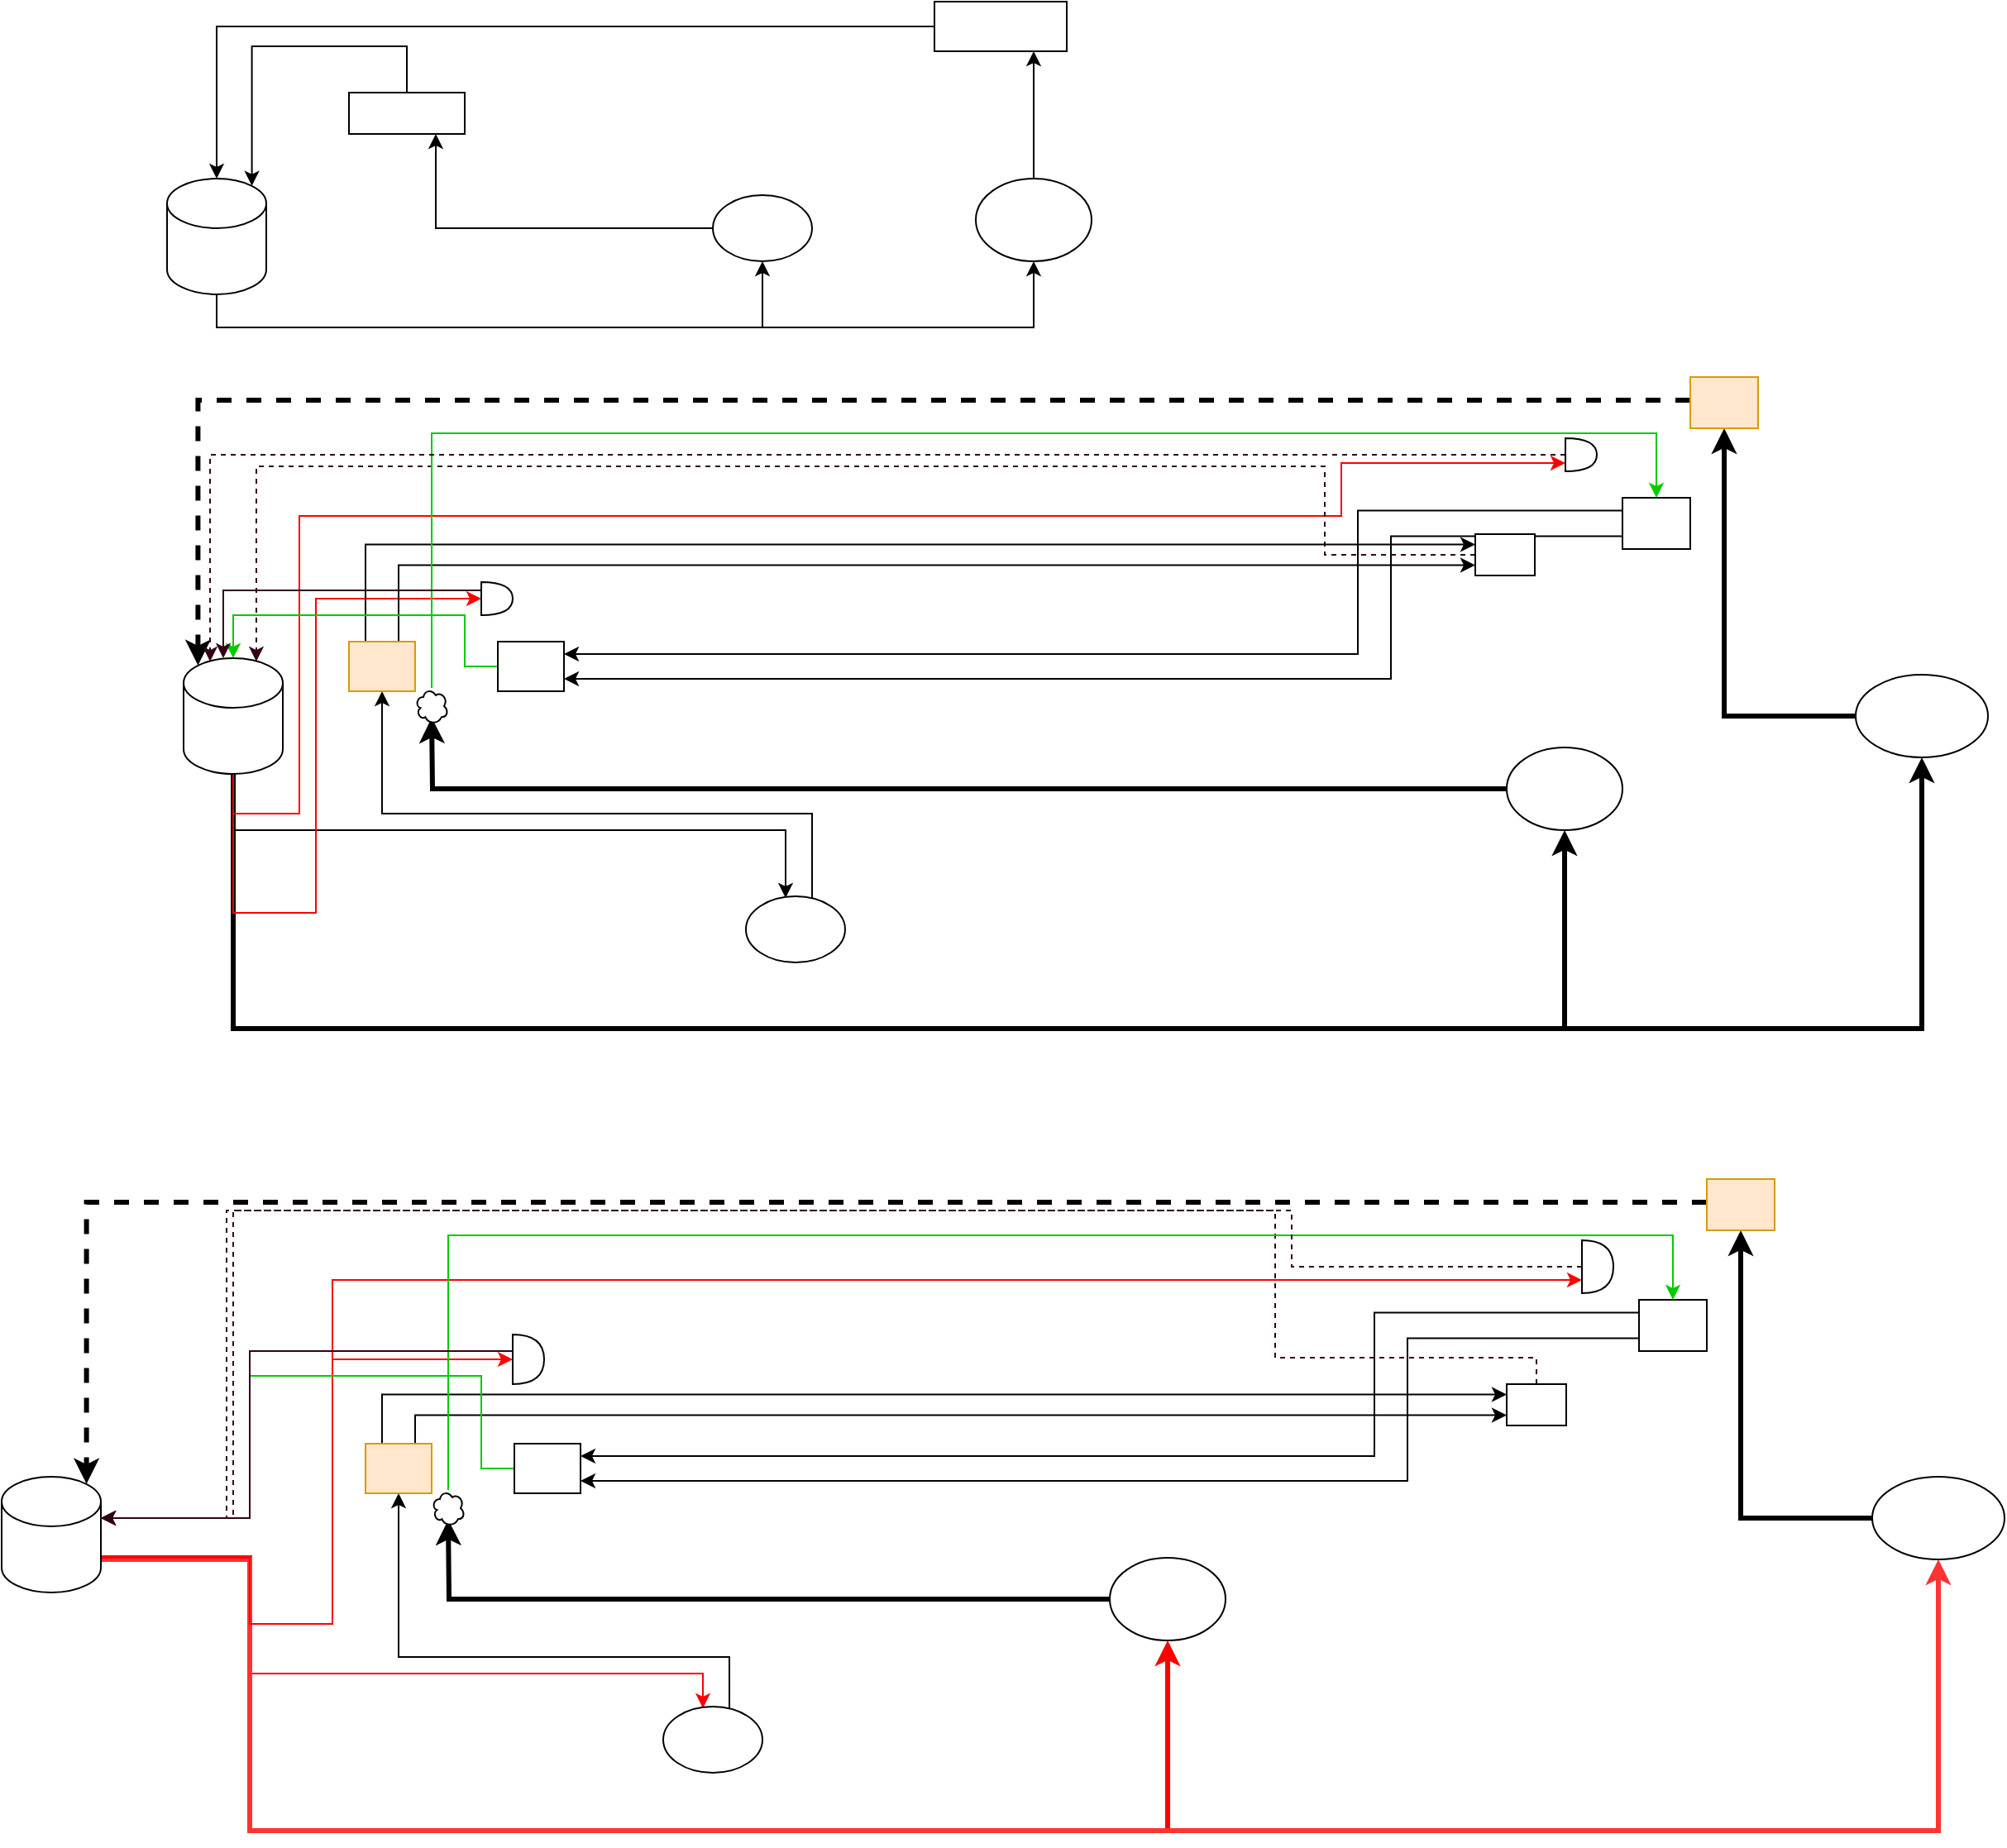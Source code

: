 <mxfile version="14.1.3" type="github">
  <diagram id="N2_5LNJx7TZPs9ssTGrc" name="Page-1">
    <mxGraphModel dx="2272" dy="794" grid="1" gridSize="10" guides="1" tooltips="1" connect="1" arrows="1" fold="1" page="1" pageScale="1" pageWidth="850" pageHeight="1100" math="0" shadow="0">
      <root>
        <mxCell id="0" />
        <mxCell id="1" parent="0" />
        <mxCell id="P4fvbb-0Q0S0f7_MSQyN-11" style="edgeStyle=orthogonalEdgeStyle;rounded=0;orthogonalLoop=1;jettySize=auto;html=1;entryX=0.5;entryY=1;entryDx=0;entryDy=0;" parent="1" source="P4fvbb-0Q0S0f7_MSQyN-1" target="P4fvbb-0Q0S0f7_MSQyN-2" edge="1">
          <mxGeometry relative="1" as="geometry">
            <Array as="points">
              <mxPoint x="60" y="236" />
              <mxPoint x="390" y="236" />
            </Array>
          </mxGeometry>
        </mxCell>
        <mxCell id="P4fvbb-0Q0S0f7_MSQyN-17" style="edgeStyle=orthogonalEdgeStyle;rounded=0;orthogonalLoop=1;jettySize=auto;html=1;entryX=0.5;entryY=1;entryDx=0;entryDy=0;" parent="1" source="P4fvbb-0Q0S0f7_MSQyN-1" target="P4fvbb-0Q0S0f7_MSQyN-3" edge="1">
          <mxGeometry relative="1" as="geometry">
            <mxPoint x="670" y="306" as="targetPoint" />
            <Array as="points">
              <mxPoint x="60" y="236" />
              <mxPoint x="554" y="236" />
            </Array>
          </mxGeometry>
        </mxCell>
        <mxCell id="P4fvbb-0Q0S0f7_MSQyN-1" value="" style="shape=cylinder3;whiteSpace=wrap;html=1;boundedLbl=1;backgroundOutline=1;size=15;" parent="1" vertex="1">
          <mxGeometry x="30" y="146" width="60" height="70" as="geometry" />
        </mxCell>
        <mxCell id="P4fvbb-0Q0S0f7_MSQyN-7" style="edgeStyle=orthogonalEdgeStyle;rounded=0;orthogonalLoop=1;jettySize=auto;html=1;entryX=0.75;entryY=1;entryDx=0;entryDy=0;" parent="1" source="P4fvbb-0Q0S0f7_MSQyN-2" target="P4fvbb-0Q0S0f7_MSQyN-5" edge="1">
          <mxGeometry relative="1" as="geometry">
            <mxPoint x="200" y="46" as="targetPoint" />
          </mxGeometry>
        </mxCell>
        <mxCell id="P4fvbb-0Q0S0f7_MSQyN-2" value="" style="ellipse;whiteSpace=wrap;html=1;" parent="1" vertex="1">
          <mxGeometry x="360" y="156" width="60" height="40" as="geometry" />
        </mxCell>
        <mxCell id="P4fvbb-0Q0S0f7_MSQyN-16" style="edgeStyle=orthogonalEdgeStyle;rounded=0;orthogonalLoop=1;jettySize=auto;html=1;entryX=0.75;entryY=1;entryDx=0;entryDy=0;" parent="1" source="P4fvbb-0Q0S0f7_MSQyN-3" target="P4fvbb-0Q0S0f7_MSQyN-6" edge="1">
          <mxGeometry relative="1" as="geometry" />
        </mxCell>
        <mxCell id="P4fvbb-0Q0S0f7_MSQyN-3" value="" style="ellipse;whiteSpace=wrap;html=1;" parent="1" vertex="1">
          <mxGeometry x="519" y="146" width="70" height="50" as="geometry" />
        </mxCell>
        <mxCell id="P4fvbb-0Q0S0f7_MSQyN-14" style="edgeStyle=orthogonalEdgeStyle;rounded=0;orthogonalLoop=1;jettySize=auto;html=1;entryX=0.855;entryY=0;entryDx=0;entryDy=4.35;entryPerimeter=0;" parent="1" source="P4fvbb-0Q0S0f7_MSQyN-5" target="P4fvbb-0Q0S0f7_MSQyN-1" edge="1">
          <mxGeometry relative="1" as="geometry">
            <mxPoint x="120" y="146" as="targetPoint" />
            <Array as="points">
              <mxPoint x="175" y="66" />
              <mxPoint x="81" y="66" />
            </Array>
          </mxGeometry>
        </mxCell>
        <mxCell id="P4fvbb-0Q0S0f7_MSQyN-5" value="" style="rounded=0;whiteSpace=wrap;html=1;" parent="1" vertex="1">
          <mxGeometry x="140" y="94" width="70" height="25" as="geometry" />
        </mxCell>
        <mxCell id="P4fvbb-0Q0S0f7_MSQyN-15" style="edgeStyle=orthogonalEdgeStyle;rounded=0;orthogonalLoop=1;jettySize=auto;html=1;entryX=0.5;entryY=0;entryDx=0;entryDy=0;entryPerimeter=0;" parent="1" source="P4fvbb-0Q0S0f7_MSQyN-6" target="P4fvbb-0Q0S0f7_MSQyN-1" edge="1">
          <mxGeometry relative="1" as="geometry" />
        </mxCell>
        <mxCell id="P4fvbb-0Q0S0f7_MSQyN-6" value="" style="rounded=0;whiteSpace=wrap;html=1;" parent="1" vertex="1">
          <mxGeometry x="494" y="39" width="80" height="30" as="geometry" />
        </mxCell>
        <mxCell id="P4fvbb-0Q0S0f7_MSQyN-18" style="edgeStyle=orthogonalEdgeStyle;rounded=0;orthogonalLoop=1;jettySize=auto;html=1;entryX=0.4;entryY=0.025;entryDx=0;entryDy=0;entryPerimeter=0;" parent="1" source="P4fvbb-0Q0S0f7_MSQyN-20" target="P4fvbb-0Q0S0f7_MSQyN-22" edge="1">
          <mxGeometry relative="1" as="geometry">
            <Array as="points">
              <mxPoint x="70" y="540" />
              <mxPoint x="404" y="540" />
            </Array>
          </mxGeometry>
        </mxCell>
        <mxCell id="P4fvbb-0Q0S0f7_MSQyN-19" style="edgeStyle=orthogonalEdgeStyle;rounded=0;orthogonalLoop=1;jettySize=auto;html=1;entryX=0.5;entryY=1;entryDx=0;entryDy=0;strokeWidth=3;" parent="1" source="P4fvbb-0Q0S0f7_MSQyN-20" target="P4fvbb-0Q0S0f7_MSQyN-24" edge="1">
          <mxGeometry relative="1" as="geometry">
            <mxPoint x="680" y="606" as="targetPoint" />
            <Array as="points">
              <mxPoint x="70" y="660" />
              <mxPoint x="875" y="660" />
            </Array>
          </mxGeometry>
        </mxCell>
        <mxCell id="P4fvbb-0Q0S0f7_MSQyN-48" style="edgeStyle=orthogonalEdgeStyle;rounded=0;orthogonalLoop=1;jettySize=auto;html=1;entryX=0.5;entryY=1;entryDx=0;entryDy=0;strokeWidth=3;" parent="1" source="P4fvbb-0Q0S0f7_MSQyN-20" target="P4fvbb-0Q0S0f7_MSQyN-47" edge="1">
          <mxGeometry relative="1" as="geometry">
            <Array as="points">
              <mxPoint x="70" y="660" />
              <mxPoint x="1091" y="660" />
            </Array>
          </mxGeometry>
        </mxCell>
        <mxCell id="P4fvbb-0Q0S0f7_MSQyN-78" style="edgeStyle=orthogonalEdgeStyle;rounded=0;orthogonalLoop=1;jettySize=auto;html=1;entryX=0;entryY=0.5;entryDx=0;entryDy=0;entryPerimeter=0;strokeWidth=1;strokeColor=#FF0000;" parent="1" source="P4fvbb-0Q0S0f7_MSQyN-20" target="P4fvbb-0Q0S0f7_MSQyN-75" edge="1">
          <mxGeometry relative="1" as="geometry">
            <Array as="points">
              <mxPoint x="70" y="590" />
              <mxPoint x="120" y="590" />
              <mxPoint x="120" y="400" />
            </Array>
          </mxGeometry>
        </mxCell>
        <mxCell id="P4fvbb-0Q0S0f7_MSQyN-79" style="edgeStyle=orthogonalEdgeStyle;rounded=0;orthogonalLoop=1;jettySize=auto;html=1;entryX=0;entryY=0.75;entryDx=0;entryDy=0;entryPerimeter=0;startSize=6;endSize=6;strokeColor=#FF0000;strokeWidth=1;" parent="1" source="P4fvbb-0Q0S0f7_MSQyN-20" target="P4fvbb-0Q0S0f7_MSQyN-71" edge="1">
          <mxGeometry relative="1" as="geometry">
            <Array as="points">
              <mxPoint x="70" y="530" />
              <mxPoint x="110" y="530" />
              <mxPoint x="110" y="350" />
              <mxPoint x="740" y="350" />
              <mxPoint x="740" y="318" />
            </Array>
          </mxGeometry>
        </mxCell>
        <mxCell id="P4fvbb-0Q0S0f7_MSQyN-20" value="" style="shape=cylinder3;whiteSpace=wrap;html=1;boundedLbl=1;backgroundOutline=1;size=15;" parent="1" vertex="1">
          <mxGeometry x="40" y="436" width="60" height="70" as="geometry" />
        </mxCell>
        <mxCell id="P4fvbb-0Q0S0f7_MSQyN-21" style="edgeStyle=orthogonalEdgeStyle;rounded=0;orthogonalLoop=1;jettySize=auto;html=1;entryX=0.5;entryY=1;entryDx=0;entryDy=0;exitX=0.667;exitY=0.025;exitDx=0;exitDy=0;exitPerimeter=0;" parent="1" source="P4fvbb-0Q0S0f7_MSQyN-22" target="P4fvbb-0Q0S0f7_MSQyN-26" edge="1">
          <mxGeometry relative="1" as="geometry">
            <mxPoint x="160" y="460" as="targetPoint" />
            <mxPoint x="360" y="540" as="sourcePoint" />
            <Array as="points">
              <mxPoint x="420" y="530" />
              <mxPoint x="160" y="530" />
            </Array>
          </mxGeometry>
        </mxCell>
        <mxCell id="P4fvbb-0Q0S0f7_MSQyN-22" value="" style="ellipse;whiteSpace=wrap;html=1;" parent="1" vertex="1">
          <mxGeometry x="380" y="580" width="60" height="40" as="geometry" />
        </mxCell>
        <mxCell id="P4fvbb-0Q0S0f7_MSQyN-68" style="edgeStyle=orthogonalEdgeStyle;rounded=0;orthogonalLoop=1;jettySize=auto;html=1;strokeWidth=3;" parent="1" source="P4fvbb-0Q0S0f7_MSQyN-24" edge="1">
          <mxGeometry relative="1" as="geometry">
            <mxPoint x="190" y="472" as="targetPoint" />
          </mxGeometry>
        </mxCell>
        <mxCell id="P4fvbb-0Q0S0f7_MSQyN-24" value="" style="ellipse;whiteSpace=wrap;html=1;" parent="1" vertex="1">
          <mxGeometry x="840" y="490" width="70" height="50" as="geometry" />
        </mxCell>
        <mxCell id="P4fvbb-0Q0S0f7_MSQyN-55" style="edgeStyle=orthogonalEdgeStyle;rounded=0;orthogonalLoop=1;jettySize=auto;html=1;exitX=0.75;exitY=0;exitDx=0;exitDy=0;entryX=0;entryY=0.75;entryDx=0;entryDy=0;" parent="1" source="P4fvbb-0Q0S0f7_MSQyN-26" target="P4fvbb-0Q0S0f7_MSQyN-53" edge="1">
          <mxGeometry relative="1" as="geometry">
            <Array as="points">
              <mxPoint x="170" y="380" />
            </Array>
          </mxGeometry>
        </mxCell>
        <mxCell id="P4fvbb-0Q0S0f7_MSQyN-56" style="edgeStyle=orthogonalEdgeStyle;rounded=0;orthogonalLoop=1;jettySize=auto;html=1;exitX=0.25;exitY=0;exitDx=0;exitDy=0;entryX=0;entryY=0.25;entryDx=0;entryDy=0;" parent="1" source="P4fvbb-0Q0S0f7_MSQyN-26" target="P4fvbb-0Q0S0f7_MSQyN-53" edge="1">
          <mxGeometry relative="1" as="geometry" />
        </mxCell>
        <mxCell id="P4fvbb-0Q0S0f7_MSQyN-26" value="" style="rounded=0;whiteSpace=wrap;html=1;fillColor=#ffe6cc;strokeColor=#d79b00;" parent="1" vertex="1">
          <mxGeometry x="140" y="426" width="40" height="30" as="geometry" />
        </mxCell>
        <mxCell id="P4fvbb-0Q0S0f7_MSQyN-63" style="edgeStyle=orthogonalEdgeStyle;rounded=0;orthogonalLoop=1;jettySize=auto;html=1;exitX=0;exitY=0.25;exitDx=0;exitDy=0;entryX=1;entryY=0.25;entryDx=0;entryDy=0;" parent="1" source="P4fvbb-0Q0S0f7_MSQyN-28" target="P4fvbb-0Q0S0f7_MSQyN-54" edge="1">
          <mxGeometry relative="1" as="geometry">
            <Array as="points">
              <mxPoint x="750" y="347" />
              <mxPoint x="750" y="434" />
            </Array>
          </mxGeometry>
        </mxCell>
        <mxCell id="P4fvbb-0Q0S0f7_MSQyN-64" style="edgeStyle=orthogonalEdgeStyle;rounded=0;orthogonalLoop=1;jettySize=auto;html=1;exitX=0;exitY=0.75;exitDx=0;exitDy=0;entryX=1;entryY=0.75;entryDx=0;entryDy=0;" parent="1" source="P4fvbb-0Q0S0f7_MSQyN-28" target="P4fvbb-0Q0S0f7_MSQyN-54" edge="1">
          <mxGeometry relative="1" as="geometry">
            <Array as="points">
              <mxPoint x="770" y="362" />
              <mxPoint x="770" y="449" />
            </Array>
          </mxGeometry>
        </mxCell>
        <mxCell id="P4fvbb-0Q0S0f7_MSQyN-28" value="" style="rounded=0;whiteSpace=wrap;html=1;" parent="1" vertex="1">
          <mxGeometry x="910" y="339" width="41" height="31" as="geometry" />
        </mxCell>
        <mxCell id="P4fvbb-0Q0S0f7_MSQyN-51" style="edgeStyle=orthogonalEdgeStyle;rounded=0;orthogonalLoop=1;jettySize=auto;html=1;entryX=0.5;entryY=1;entryDx=0;entryDy=0;strokeWidth=3;" parent="1" source="P4fvbb-0Q0S0f7_MSQyN-47" target="P4fvbb-0Q0S0f7_MSQyN-50" edge="1">
          <mxGeometry relative="1" as="geometry" />
        </mxCell>
        <mxCell id="P4fvbb-0Q0S0f7_MSQyN-47" value="" style="ellipse;whiteSpace=wrap;html=1;" parent="1" vertex="1">
          <mxGeometry x="1051" y="446" width="80" height="50" as="geometry" />
        </mxCell>
        <mxCell id="P4fvbb-0Q0S0f7_MSQyN-52" style="edgeStyle=orthogonalEdgeStyle;rounded=0;orthogonalLoop=1;jettySize=auto;html=1;entryX=0.145;entryY=0;entryDx=0;entryDy=4.35;entryPerimeter=0;strokeWidth=3;dashed=1;" parent="1" source="P4fvbb-0Q0S0f7_MSQyN-50" target="P4fvbb-0Q0S0f7_MSQyN-20" edge="1">
          <mxGeometry relative="1" as="geometry">
            <Array as="points">
              <mxPoint x="651" y="280" />
              <mxPoint x="49" y="280" />
            </Array>
          </mxGeometry>
        </mxCell>
        <mxCell id="P4fvbb-0Q0S0f7_MSQyN-50" value="" style="rounded=0;whiteSpace=wrap;html=1;fillColor=#ffe6cc;strokeColor=#d79b00;" parent="1" vertex="1">
          <mxGeometry x="951" y="266" width="41" height="31" as="geometry" />
        </mxCell>
        <mxCell id="P4fvbb-0Q0S0f7_MSQyN-85" style="edgeStyle=orthogonalEdgeStyle;rounded=0;orthogonalLoop=1;jettySize=auto;html=1;startSize=6;endSize=6;strokeColor=#33001A;strokeWidth=1;entryX=0.733;entryY=0.029;entryDx=0;entryDy=0;entryPerimeter=0;dashed=1;" parent="1" source="P4fvbb-0Q0S0f7_MSQyN-53" target="P4fvbb-0Q0S0f7_MSQyN-20" edge="1">
          <mxGeometry relative="1" as="geometry">
            <mxPoint x="678" y="320" as="targetPoint" />
            <Array as="points">
              <mxPoint x="730" y="374" />
              <mxPoint x="730" y="320" />
              <mxPoint x="84" y="320" />
            </Array>
          </mxGeometry>
        </mxCell>
        <mxCell id="P4fvbb-0Q0S0f7_MSQyN-53" value="" style="rounded=0;whiteSpace=wrap;html=1;" parent="1" vertex="1">
          <mxGeometry x="821" y="361" width="36" height="25" as="geometry" />
        </mxCell>
        <mxCell id="P4fvbb-0Q0S0f7_MSQyN-65" style="edgeStyle=orthogonalEdgeStyle;rounded=0;orthogonalLoop=1;jettySize=auto;html=1;entryX=0.5;entryY=0;entryDx=0;entryDy=0;entryPerimeter=0;fillColor=#f8cecc;exitX=0;exitY=0.5;exitDx=0;exitDy=0;strokeColor=#00CC00;" parent="1" source="P4fvbb-0Q0S0f7_MSQyN-54" target="P4fvbb-0Q0S0f7_MSQyN-20" edge="1">
          <mxGeometry relative="1" as="geometry">
            <mxPoint x="70" y="310" as="targetPoint" />
            <Array as="points">
              <mxPoint x="210" y="441" />
              <mxPoint x="210" y="410" />
              <mxPoint x="70" y="410" />
            </Array>
          </mxGeometry>
        </mxCell>
        <mxCell id="P4fvbb-0Q0S0f7_MSQyN-54" value="" style="rounded=0;whiteSpace=wrap;html=1;" parent="1" vertex="1">
          <mxGeometry x="230" y="426" width="40" height="30" as="geometry" />
        </mxCell>
        <mxCell id="P4fvbb-0Q0S0f7_MSQyN-69" style="edgeStyle=orthogonalEdgeStyle;rounded=0;orthogonalLoop=1;jettySize=auto;html=1;entryX=0.5;entryY=0;entryDx=0;entryDy=0;strokeColor=#00CC00;" parent="1" source="P4fvbb-0Q0S0f7_MSQyN-67" target="P4fvbb-0Q0S0f7_MSQyN-28" edge="1">
          <mxGeometry relative="1" as="geometry">
            <Array as="points">
              <mxPoint x="190" y="300" />
              <mxPoint x="931" y="300" />
            </Array>
          </mxGeometry>
        </mxCell>
        <mxCell id="P4fvbb-0Q0S0f7_MSQyN-67" value="" style="ellipse;shape=cloud;whiteSpace=wrap;html=1;" parent="1" vertex="1">
          <mxGeometry x="180" y="454" width="20" height="22" as="geometry" />
        </mxCell>
        <mxCell id="P4fvbb-0Q0S0f7_MSQyN-81" style="edgeStyle=orthogonalEdgeStyle;rounded=0;orthogonalLoop=1;jettySize=auto;html=1;entryX=0.267;entryY=0.029;entryDx=0;entryDy=0;entryPerimeter=0;startSize=6;endSize=6;strokeWidth=1;strokeColor=#33001A;dashed=1;" parent="1" source="P4fvbb-0Q0S0f7_MSQyN-71" target="P4fvbb-0Q0S0f7_MSQyN-20" edge="1">
          <mxGeometry relative="1" as="geometry">
            <Array as="points">
              <mxPoint x="56" y="313" />
            </Array>
          </mxGeometry>
        </mxCell>
        <mxCell id="P4fvbb-0Q0S0f7_MSQyN-71" value="" style="shape=or;whiteSpace=wrap;html=1;" parent="1" vertex="1">
          <mxGeometry x="875.5" y="303" width="19" height="20" as="geometry" />
        </mxCell>
        <mxCell id="P4fvbb-0Q0S0f7_MSQyN-76" style="edgeStyle=orthogonalEdgeStyle;rounded=0;orthogonalLoop=1;jettySize=auto;html=1;entryX=0.4;entryY=0;entryDx=0;entryDy=0;entryPerimeter=0;strokeWidth=1;exitX=0;exitY=0.25;exitDx=0;exitDy=0;exitPerimeter=0;strokeColor=#33001A;endSize=6;startSize=6;" parent="1" source="P4fvbb-0Q0S0f7_MSQyN-75" target="P4fvbb-0Q0S0f7_MSQyN-20" edge="1">
          <mxGeometry relative="1" as="geometry" />
        </mxCell>
        <mxCell id="P4fvbb-0Q0S0f7_MSQyN-75" value="" style="shape=or;whiteSpace=wrap;html=1;" parent="1" vertex="1">
          <mxGeometry x="220" y="390" width="19" height="20" as="geometry" />
        </mxCell>
        <mxCell id="8S70c56ZdYocHtzU-yKK-1" style="edgeStyle=orthogonalEdgeStyle;rounded=0;orthogonalLoop=1;jettySize=auto;html=1;entryX=0.4;entryY=0.025;entryDx=0;entryDy=0;entryPerimeter=0;strokeColor=#FF0000;" edge="1" parent="1" source="8S70c56ZdYocHtzU-yKK-6" target="8S70c56ZdYocHtzU-yKK-8">
          <mxGeometry relative="1" as="geometry">
            <Array as="points">
              <mxPoint x="80" y="980" />
              <mxPoint x="80" y="1050" />
              <mxPoint x="354" y="1050" />
            </Array>
          </mxGeometry>
        </mxCell>
        <mxCell id="8S70c56ZdYocHtzU-yKK-2" style="edgeStyle=orthogonalEdgeStyle;rounded=0;orthogonalLoop=1;jettySize=auto;html=1;entryX=0.5;entryY=1;entryDx=0;entryDy=0;strokeWidth=3;strokeColor=#FF0000;" edge="1" parent="1" source="8S70c56ZdYocHtzU-yKK-6" target="8S70c56ZdYocHtzU-yKK-10">
          <mxGeometry relative="1" as="geometry">
            <mxPoint x="690" y="1091" as="targetPoint" />
            <Array as="points">
              <mxPoint x="80" y="980" />
              <mxPoint x="80" y="1145" />
              <mxPoint x="635" y="1145" />
            </Array>
          </mxGeometry>
        </mxCell>
        <mxCell id="8S70c56ZdYocHtzU-yKK-3" style="edgeStyle=orthogonalEdgeStyle;rounded=0;orthogonalLoop=1;jettySize=auto;html=1;entryX=0.5;entryY=1;entryDx=0;entryDy=0;strokeWidth=3;fillColor=#f8cecc;strokeColor=#FF3333;" edge="1" parent="1" source="8S70c56ZdYocHtzU-yKK-6" target="8S70c56ZdYocHtzU-yKK-18">
          <mxGeometry relative="1" as="geometry">
            <Array as="points">
              <mxPoint x="80" y="981" />
              <mxPoint x="80" y="1145" />
              <mxPoint x="1101" y="1145" />
            </Array>
          </mxGeometry>
        </mxCell>
        <mxCell id="8S70c56ZdYocHtzU-yKK-4" style="edgeStyle=orthogonalEdgeStyle;rounded=0;orthogonalLoop=1;jettySize=auto;html=1;entryX=0;entryY=0.5;entryDx=0;entryDy=0;entryPerimeter=0;strokeWidth=1;strokeColor=#FF0000;" edge="1" parent="1" source="8S70c56ZdYocHtzU-yKK-6" target="8S70c56ZdYocHtzU-yKK-30">
          <mxGeometry relative="1" as="geometry">
            <Array as="points">
              <mxPoint x="80" y="980" />
              <mxPoint x="80" y="1020" />
              <mxPoint x="130" y="1020" />
              <mxPoint x="130" y="860" />
            </Array>
          </mxGeometry>
        </mxCell>
        <mxCell id="8S70c56ZdYocHtzU-yKK-5" style="edgeStyle=orthogonalEdgeStyle;rounded=0;orthogonalLoop=1;jettySize=auto;html=1;entryX=0;entryY=0.75;entryDx=0;entryDy=0;entryPerimeter=0;startSize=6;endSize=6;strokeColor=#FF0000;strokeWidth=1;" edge="1" parent="1" source="8S70c56ZdYocHtzU-yKK-6" target="8S70c56ZdYocHtzU-yKK-28">
          <mxGeometry relative="1" as="geometry">
            <Array as="points">
              <mxPoint x="80" y="980" />
              <mxPoint x="80" y="1020" />
              <mxPoint x="130" y="1020" />
              <mxPoint x="130" y="812" />
            </Array>
          </mxGeometry>
        </mxCell>
        <mxCell id="8S70c56ZdYocHtzU-yKK-6" value="" style="shape=cylinder3;whiteSpace=wrap;html=1;boundedLbl=1;backgroundOutline=1;size=15;" vertex="1" parent="1">
          <mxGeometry x="-70" y="931" width="60" height="70" as="geometry" />
        </mxCell>
        <mxCell id="8S70c56ZdYocHtzU-yKK-7" style="edgeStyle=orthogonalEdgeStyle;rounded=0;orthogonalLoop=1;jettySize=auto;html=1;entryX=0.5;entryY=1;entryDx=0;entryDy=0;exitX=0.667;exitY=0.025;exitDx=0;exitDy=0;exitPerimeter=0;" edge="1" parent="1" source="8S70c56ZdYocHtzU-yKK-8" target="8S70c56ZdYocHtzU-yKK-13">
          <mxGeometry relative="1" as="geometry">
            <mxPoint x="170" y="945" as="targetPoint" />
            <mxPoint x="370" y="1025" as="sourcePoint" />
            <Array as="points">
              <mxPoint x="370" y="1040" />
              <mxPoint x="170" y="1040" />
            </Array>
          </mxGeometry>
        </mxCell>
        <mxCell id="8S70c56ZdYocHtzU-yKK-8" value="" style="ellipse;whiteSpace=wrap;html=1;" vertex="1" parent="1">
          <mxGeometry x="330" y="1070" width="60" height="40" as="geometry" />
        </mxCell>
        <mxCell id="8S70c56ZdYocHtzU-yKK-9" style="edgeStyle=orthogonalEdgeStyle;rounded=0;orthogonalLoop=1;jettySize=auto;html=1;strokeWidth=3;" edge="1" parent="1" source="8S70c56ZdYocHtzU-yKK-10">
          <mxGeometry relative="1" as="geometry">
            <mxPoint x="200" y="957" as="targetPoint" />
          </mxGeometry>
        </mxCell>
        <mxCell id="8S70c56ZdYocHtzU-yKK-10" value="" style="ellipse;whiteSpace=wrap;html=1;" vertex="1" parent="1">
          <mxGeometry x="600" y="980" width="70" height="50" as="geometry" />
        </mxCell>
        <mxCell id="8S70c56ZdYocHtzU-yKK-11" style="edgeStyle=orthogonalEdgeStyle;rounded=0;orthogonalLoop=1;jettySize=auto;html=1;exitX=0.75;exitY=0;exitDx=0;exitDy=0;entryX=0;entryY=0.75;entryDx=0;entryDy=0;" edge="1" parent="1" source="8S70c56ZdYocHtzU-yKK-13" target="8S70c56ZdYocHtzU-yKK-22">
          <mxGeometry relative="1" as="geometry">
            <Array as="points">
              <mxPoint x="180" y="894" />
            </Array>
          </mxGeometry>
        </mxCell>
        <mxCell id="8S70c56ZdYocHtzU-yKK-12" style="edgeStyle=orthogonalEdgeStyle;rounded=0;orthogonalLoop=1;jettySize=auto;html=1;exitX=0.25;exitY=0;exitDx=0;exitDy=0;entryX=0;entryY=0.25;entryDx=0;entryDy=0;" edge="1" parent="1" source="8S70c56ZdYocHtzU-yKK-13" target="8S70c56ZdYocHtzU-yKK-22">
          <mxGeometry relative="1" as="geometry" />
        </mxCell>
        <mxCell id="8S70c56ZdYocHtzU-yKK-13" value="" style="rounded=0;whiteSpace=wrap;html=1;fillColor=#ffe6cc;strokeColor=#d79b00;" vertex="1" parent="1">
          <mxGeometry x="150" y="911" width="40" height="30" as="geometry" />
        </mxCell>
        <mxCell id="8S70c56ZdYocHtzU-yKK-14" style="edgeStyle=orthogonalEdgeStyle;rounded=0;orthogonalLoop=1;jettySize=auto;html=1;exitX=0;exitY=0.25;exitDx=0;exitDy=0;entryX=1;entryY=0.25;entryDx=0;entryDy=0;" edge="1" parent="1" source="8S70c56ZdYocHtzU-yKK-16" target="8S70c56ZdYocHtzU-yKK-24">
          <mxGeometry relative="1" as="geometry">
            <Array as="points">
              <mxPoint x="760" y="832" />
              <mxPoint x="760" y="919" />
            </Array>
          </mxGeometry>
        </mxCell>
        <mxCell id="8S70c56ZdYocHtzU-yKK-15" style="edgeStyle=orthogonalEdgeStyle;rounded=0;orthogonalLoop=1;jettySize=auto;html=1;exitX=0;exitY=0.75;exitDx=0;exitDy=0;entryX=1;entryY=0.75;entryDx=0;entryDy=0;" edge="1" parent="1" source="8S70c56ZdYocHtzU-yKK-16" target="8S70c56ZdYocHtzU-yKK-24">
          <mxGeometry relative="1" as="geometry">
            <Array as="points">
              <mxPoint x="780" y="847" />
              <mxPoint x="780" y="934" />
            </Array>
          </mxGeometry>
        </mxCell>
        <mxCell id="8S70c56ZdYocHtzU-yKK-16" value="" style="rounded=0;whiteSpace=wrap;html=1;" vertex="1" parent="1">
          <mxGeometry x="920" y="824" width="41" height="31" as="geometry" />
        </mxCell>
        <mxCell id="8S70c56ZdYocHtzU-yKK-17" style="edgeStyle=orthogonalEdgeStyle;rounded=0;orthogonalLoop=1;jettySize=auto;html=1;entryX=0.5;entryY=1;entryDx=0;entryDy=0;strokeWidth=3;" edge="1" parent="1" source="8S70c56ZdYocHtzU-yKK-18" target="8S70c56ZdYocHtzU-yKK-20">
          <mxGeometry relative="1" as="geometry" />
        </mxCell>
        <mxCell id="8S70c56ZdYocHtzU-yKK-18" value="" style="ellipse;whiteSpace=wrap;html=1;" vertex="1" parent="1">
          <mxGeometry x="1061" y="931" width="80" height="50" as="geometry" />
        </mxCell>
        <mxCell id="8S70c56ZdYocHtzU-yKK-19" style="edgeStyle=orthogonalEdgeStyle;rounded=0;orthogonalLoop=1;jettySize=auto;html=1;entryX=0.855;entryY=0;entryDx=0;entryDy=4.35;entryPerimeter=0;strokeWidth=3;dashed=1;" edge="1" parent="1" source="8S70c56ZdYocHtzU-yKK-20" target="8S70c56ZdYocHtzU-yKK-6">
          <mxGeometry relative="1" as="geometry">
            <Array as="points">
              <mxPoint x="-19" y="765" />
            </Array>
          </mxGeometry>
        </mxCell>
        <mxCell id="8S70c56ZdYocHtzU-yKK-20" value="" style="rounded=0;whiteSpace=wrap;html=1;fillColor=#ffe6cc;strokeColor=#d79b00;" vertex="1" parent="1">
          <mxGeometry x="961" y="751" width="41" height="31" as="geometry" />
        </mxCell>
        <mxCell id="8S70c56ZdYocHtzU-yKK-21" style="edgeStyle=orthogonalEdgeStyle;rounded=0;orthogonalLoop=1;jettySize=auto;html=1;startSize=6;endSize=6;strokeColor=#33001A;strokeWidth=1;entryX=1;entryY=0;entryDx=0;entryDy=25;entryPerimeter=0;dashed=1;" edge="1" parent="1" source="8S70c56ZdYocHtzU-yKK-22" target="8S70c56ZdYocHtzU-yKK-6">
          <mxGeometry relative="1" as="geometry">
            <mxPoint x="688" y="805" as="targetPoint" />
            <Array as="points">
              <mxPoint x="858" y="859" />
              <mxPoint x="700" y="859" />
              <mxPoint x="700" y="770" />
              <mxPoint x="70" y="770" />
              <mxPoint x="70" y="956" />
            </Array>
          </mxGeometry>
        </mxCell>
        <mxCell id="8S70c56ZdYocHtzU-yKK-22" value="" style="rounded=0;whiteSpace=wrap;html=1;" vertex="1" parent="1">
          <mxGeometry x="840" y="875" width="36" height="25" as="geometry" />
        </mxCell>
        <mxCell id="8S70c56ZdYocHtzU-yKK-23" style="edgeStyle=orthogonalEdgeStyle;rounded=0;orthogonalLoop=1;jettySize=auto;html=1;entryX=1;entryY=0;entryDx=0;entryDy=25;entryPerimeter=0;fillColor=#f8cecc;exitX=0;exitY=0.5;exitDx=0;exitDy=0;strokeColor=#00CC00;" edge="1" parent="1" source="8S70c56ZdYocHtzU-yKK-24" target="8S70c56ZdYocHtzU-yKK-6">
          <mxGeometry relative="1" as="geometry">
            <mxPoint x="80" y="795" as="targetPoint" />
            <Array as="points">
              <mxPoint x="220" y="926" />
              <mxPoint x="220" y="870" />
              <mxPoint x="80" y="870" />
              <mxPoint x="80" y="956" />
            </Array>
          </mxGeometry>
        </mxCell>
        <mxCell id="8S70c56ZdYocHtzU-yKK-24" value="" style="rounded=0;whiteSpace=wrap;html=1;" vertex="1" parent="1">
          <mxGeometry x="240" y="911" width="40" height="30" as="geometry" />
        </mxCell>
        <mxCell id="8S70c56ZdYocHtzU-yKK-25" style="edgeStyle=orthogonalEdgeStyle;rounded=0;orthogonalLoop=1;jettySize=auto;html=1;entryX=0.5;entryY=0;entryDx=0;entryDy=0;strokeColor=#00CC00;" edge="1" parent="1" source="8S70c56ZdYocHtzU-yKK-26" target="8S70c56ZdYocHtzU-yKK-16">
          <mxGeometry relative="1" as="geometry">
            <Array as="points">
              <mxPoint x="200" y="785" />
              <mxPoint x="941" y="785" />
            </Array>
          </mxGeometry>
        </mxCell>
        <mxCell id="8S70c56ZdYocHtzU-yKK-26" value="" style="ellipse;shape=cloud;whiteSpace=wrap;html=1;" vertex="1" parent="1">
          <mxGeometry x="190" y="939" width="20" height="22" as="geometry" />
        </mxCell>
        <mxCell id="8S70c56ZdYocHtzU-yKK-27" style="edgeStyle=orthogonalEdgeStyle;rounded=0;orthogonalLoop=1;jettySize=auto;html=1;entryX=1;entryY=0;entryDx=0;entryDy=25;entryPerimeter=0;startSize=6;endSize=6;strokeWidth=1;strokeColor=#33001A;dashed=1;" edge="1" parent="1" source="8S70c56ZdYocHtzU-yKK-28" target="8S70c56ZdYocHtzU-yKK-6">
          <mxGeometry relative="1" as="geometry">
            <Array as="points">
              <mxPoint x="710" y="804" />
              <mxPoint x="710" y="770" />
              <mxPoint x="66" y="770" />
              <mxPoint x="66" y="956" />
            </Array>
          </mxGeometry>
        </mxCell>
        <mxCell id="8S70c56ZdYocHtzU-yKK-28" value="" style="shape=or;whiteSpace=wrap;html=1;" vertex="1" parent="1">
          <mxGeometry x="885.5" y="788" width="19" height="32" as="geometry" />
        </mxCell>
        <mxCell id="8S70c56ZdYocHtzU-yKK-29" style="edgeStyle=orthogonalEdgeStyle;rounded=0;orthogonalLoop=1;jettySize=auto;html=1;entryX=1;entryY=0;entryDx=0;entryDy=25;entryPerimeter=0;strokeWidth=1;exitX=0;exitY=0.25;exitDx=0;exitDy=0;exitPerimeter=0;strokeColor=#33001A;endSize=6;startSize=6;" edge="1" parent="1" source="8S70c56ZdYocHtzU-yKK-30" target="8S70c56ZdYocHtzU-yKK-6">
          <mxGeometry relative="1" as="geometry">
            <Array as="points">
              <mxPoint x="80" y="855" />
              <mxPoint x="80" y="956" />
            </Array>
          </mxGeometry>
        </mxCell>
        <mxCell id="8S70c56ZdYocHtzU-yKK-30" value="" style="shape=or;whiteSpace=wrap;html=1;" vertex="1" parent="1">
          <mxGeometry x="239" y="845" width="19" height="30" as="geometry" />
        </mxCell>
      </root>
    </mxGraphModel>
  </diagram>
</mxfile>

